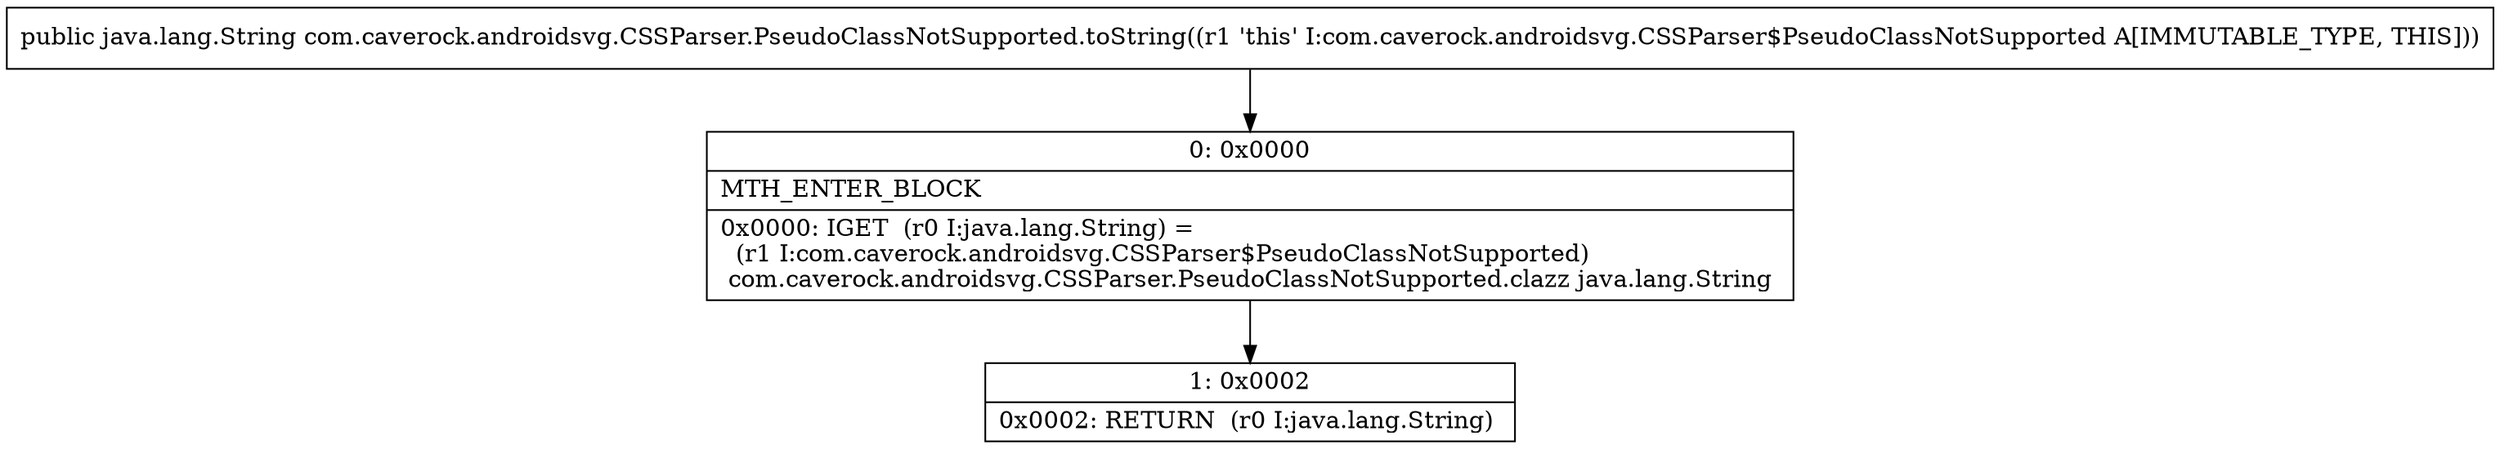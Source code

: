 digraph "CFG forcom.caverock.androidsvg.CSSParser.PseudoClassNotSupported.toString()Ljava\/lang\/String;" {
Node_0 [shape=record,label="{0\:\ 0x0000|MTH_ENTER_BLOCK\l|0x0000: IGET  (r0 I:java.lang.String) = \l  (r1 I:com.caverock.androidsvg.CSSParser$PseudoClassNotSupported)\l com.caverock.androidsvg.CSSParser.PseudoClassNotSupported.clazz java.lang.String \l}"];
Node_1 [shape=record,label="{1\:\ 0x0002|0x0002: RETURN  (r0 I:java.lang.String) \l}"];
MethodNode[shape=record,label="{public java.lang.String com.caverock.androidsvg.CSSParser.PseudoClassNotSupported.toString((r1 'this' I:com.caverock.androidsvg.CSSParser$PseudoClassNotSupported A[IMMUTABLE_TYPE, THIS])) }"];
MethodNode -> Node_0;
Node_0 -> Node_1;
}

